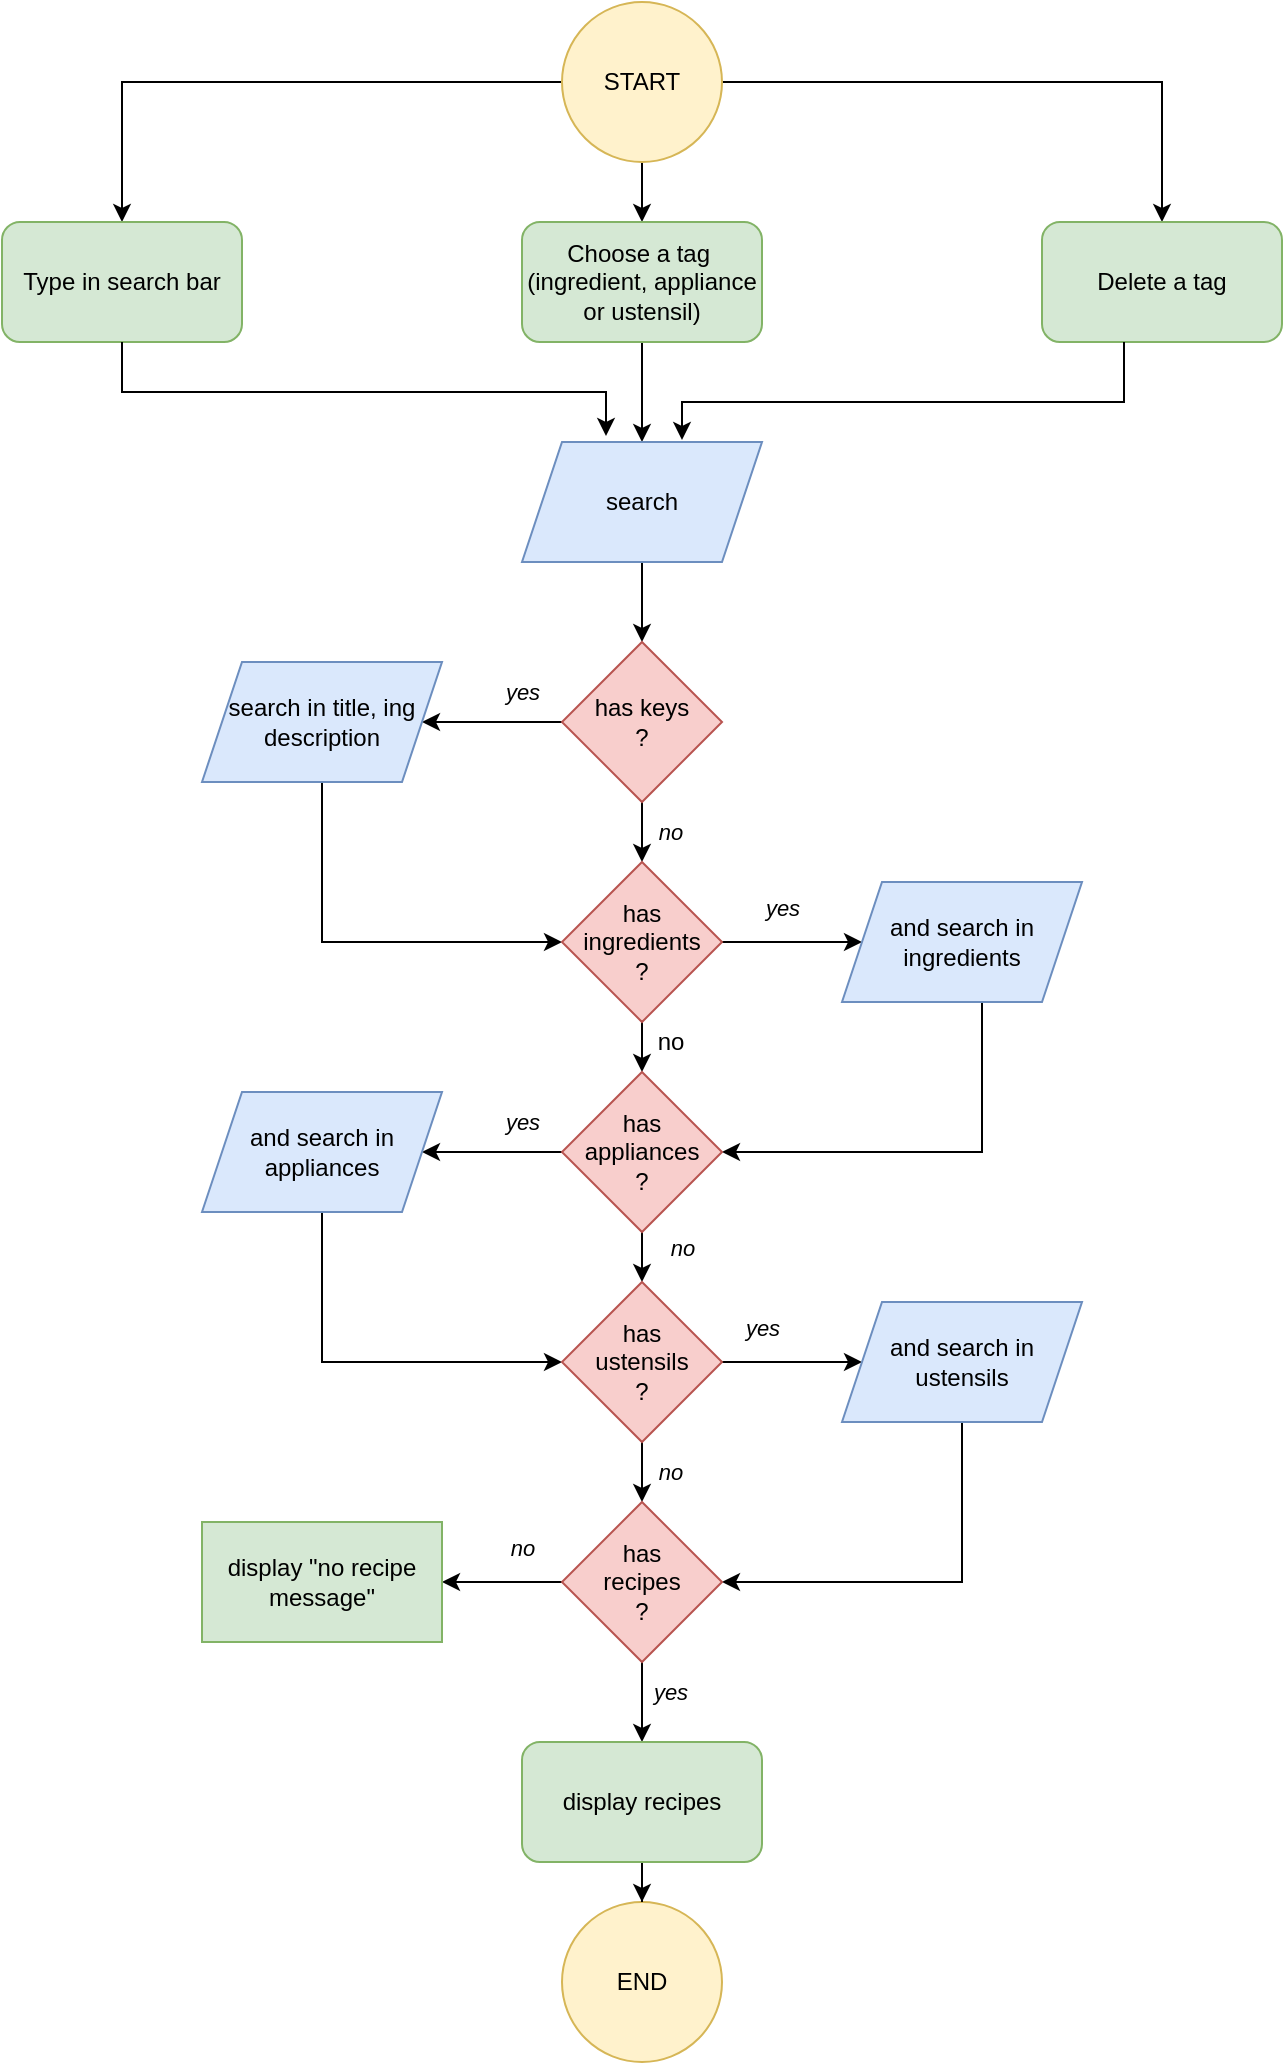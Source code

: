 <mxfile version="23.1.5" type="device">
  <diagram name="Page-1" id="wuFZ6kHBAh307e-wuZnl">
    <mxGraphModel dx="1434" dy="841" grid="1" gridSize="10" guides="1" tooltips="1" connect="1" arrows="1" fold="1" page="1" pageScale="1" pageWidth="827" pageHeight="1169" math="0" shadow="0">
      <root>
        <mxCell id="0" />
        <mxCell id="1" parent="0" />
        <mxCell id="ZK-JJepKykplz_Cc_N93-1" value="END" style="ellipse;whiteSpace=wrap;html=1;aspect=fixed;fillColor=#fff2cc;strokeColor=#d6b656;" vertex="1" parent="1">
          <mxGeometry x="380" y="960" width="80" height="80" as="geometry" />
        </mxCell>
        <mxCell id="ZK-JJepKykplz_Cc_N93-8" style="edgeStyle=orthogonalEdgeStyle;rounded=0;orthogonalLoop=1;jettySize=auto;html=1;entryX=0.5;entryY=0;entryDx=0;entryDy=0;" edge="1" parent="1" source="ZK-JJepKykplz_Cc_N93-2" target="ZK-JJepKykplz_Cc_N93-4">
          <mxGeometry relative="1" as="geometry" />
        </mxCell>
        <mxCell id="ZK-JJepKykplz_Cc_N93-9" style="edgeStyle=orthogonalEdgeStyle;rounded=0;orthogonalLoop=1;jettySize=auto;html=1;entryX=0.5;entryY=0;entryDx=0;entryDy=0;" edge="1" parent="1" source="ZK-JJepKykplz_Cc_N93-2" target="ZK-JJepKykplz_Cc_N93-5">
          <mxGeometry relative="1" as="geometry" />
        </mxCell>
        <mxCell id="ZK-JJepKykplz_Cc_N93-10" style="edgeStyle=orthogonalEdgeStyle;rounded=0;orthogonalLoop=1;jettySize=auto;html=1;" edge="1" parent="1" source="ZK-JJepKykplz_Cc_N93-2" target="ZK-JJepKykplz_Cc_N93-3">
          <mxGeometry relative="1" as="geometry" />
        </mxCell>
        <mxCell id="ZK-JJepKykplz_Cc_N93-2" value="START" style="ellipse;whiteSpace=wrap;html=1;aspect=fixed;fillColor=#fff2cc;strokeColor=#d6b656;" vertex="1" parent="1">
          <mxGeometry x="380" y="10" width="80" height="80" as="geometry" />
        </mxCell>
        <mxCell id="ZK-JJepKykplz_Cc_N93-3" value="Type in search bar" style="rounded=1;whiteSpace=wrap;html=1;fillColor=#d5e8d4;strokeColor=#82b366;" vertex="1" parent="1">
          <mxGeometry x="100" y="120" width="120" height="60" as="geometry" />
        </mxCell>
        <mxCell id="ZK-JJepKykplz_Cc_N93-16" style="edgeStyle=orthogonalEdgeStyle;rounded=0;orthogonalLoop=1;jettySize=auto;html=1;" edge="1" parent="1" source="ZK-JJepKykplz_Cc_N93-4" target="ZK-JJepKykplz_Cc_N93-6">
          <mxGeometry relative="1" as="geometry" />
        </mxCell>
        <mxCell id="ZK-JJepKykplz_Cc_N93-4" value="Choose a tag&amp;nbsp;&lt;br&gt;(ingredient, appliance or ustensil)" style="rounded=1;whiteSpace=wrap;html=1;fillColor=#d5e8d4;strokeColor=#82b366;" vertex="1" parent="1">
          <mxGeometry x="360" y="120" width="120" height="60" as="geometry" />
        </mxCell>
        <mxCell id="ZK-JJepKykplz_Cc_N93-5" value="Delete a tag" style="rounded=1;whiteSpace=wrap;html=1;fillColor=#d5e8d4;strokeColor=#82b366;" vertex="1" parent="1">
          <mxGeometry x="620" y="120" width="120" height="60" as="geometry" />
        </mxCell>
        <mxCell id="ZK-JJepKykplz_Cc_N93-17" style="edgeStyle=orthogonalEdgeStyle;rounded=0;orthogonalLoop=1;jettySize=auto;html=1;entryX=0.5;entryY=0;entryDx=0;entryDy=0;" edge="1" parent="1" source="ZK-JJepKykplz_Cc_N93-6" target="ZK-JJepKykplz_Cc_N93-7">
          <mxGeometry relative="1" as="geometry" />
        </mxCell>
        <mxCell id="ZK-JJepKykplz_Cc_N93-6" value="search" style="shape=parallelogram;perimeter=parallelogramPerimeter;whiteSpace=wrap;html=1;fixedSize=1;fillColor=#dae8fc;strokeColor=#6c8ebf;" vertex="1" parent="1">
          <mxGeometry x="360" y="230" width="120" height="60" as="geometry" />
        </mxCell>
        <mxCell id="ZK-JJepKykplz_Cc_N93-19" value="" style="edgeStyle=orthogonalEdgeStyle;rounded=0;orthogonalLoop=1;jettySize=auto;html=1;" edge="1" parent="1" source="ZK-JJepKykplz_Cc_N93-7" target="ZK-JJepKykplz_Cc_N93-18">
          <mxGeometry relative="1" as="geometry" />
        </mxCell>
        <mxCell id="ZK-JJepKykplz_Cc_N93-21" style="edgeStyle=orthogonalEdgeStyle;rounded=0;orthogonalLoop=1;jettySize=auto;html=1;entryX=0.5;entryY=0;entryDx=0;entryDy=0;" edge="1" parent="1" source="ZK-JJepKykplz_Cc_N93-7" target="ZK-JJepKykplz_Cc_N93-20">
          <mxGeometry relative="1" as="geometry" />
        </mxCell>
        <mxCell id="ZK-JJepKykplz_Cc_N93-7" value="has keys&lt;br&gt;?" style="rhombus;whiteSpace=wrap;html=1;fillColor=#f8cecc;strokeColor=#b85450;" vertex="1" parent="1">
          <mxGeometry x="380" y="330" width="80" height="80" as="geometry" />
        </mxCell>
        <mxCell id="ZK-JJepKykplz_Cc_N93-14" style="edgeStyle=orthogonalEdgeStyle;rounded=0;orthogonalLoop=1;jettySize=auto;html=1;exitX=0.5;exitY=1;exitDx=0;exitDy=0;entryX=0.35;entryY=-0.05;entryDx=0;entryDy=0;entryPerimeter=0;" edge="1" parent="1" source="ZK-JJepKykplz_Cc_N93-3" target="ZK-JJepKykplz_Cc_N93-6">
          <mxGeometry relative="1" as="geometry" />
        </mxCell>
        <mxCell id="ZK-JJepKykplz_Cc_N93-15" style="edgeStyle=orthogonalEdgeStyle;rounded=0;orthogonalLoop=1;jettySize=auto;html=1;entryX=0.825;entryY=-0.017;entryDx=0;entryDy=0;entryPerimeter=0;" edge="1" parent="1">
          <mxGeometry relative="1" as="geometry">
            <mxPoint x="661" y="180" as="sourcePoint" />
            <mxPoint x="440" y="228.98" as="targetPoint" />
            <Array as="points">
              <mxPoint x="661" y="210" />
              <mxPoint x="440" y="210" />
            </Array>
          </mxGeometry>
        </mxCell>
        <mxCell id="ZK-JJepKykplz_Cc_N93-28" style="edgeStyle=orthogonalEdgeStyle;rounded=0;orthogonalLoop=1;jettySize=auto;html=1;entryX=0;entryY=0.5;entryDx=0;entryDy=0;exitX=0.5;exitY=1;exitDx=0;exitDy=0;" edge="1" parent="1" source="ZK-JJepKykplz_Cc_N93-18" target="ZK-JJepKykplz_Cc_N93-20">
          <mxGeometry relative="1" as="geometry">
            <mxPoint x="190" y="450" as="sourcePoint" />
            <mxPoint x="260" y="560" as="targetPoint" />
            <Array as="points">
              <mxPoint x="260" y="480" />
            </Array>
          </mxGeometry>
        </mxCell>
        <mxCell id="ZK-JJepKykplz_Cc_N93-18" value="search in title, ing&lt;br&gt;description" style="shape=parallelogram;perimeter=parallelogramPerimeter;whiteSpace=wrap;html=1;fixedSize=1;fillColor=#dae8fc;strokeColor=#6c8ebf;" vertex="1" parent="1">
          <mxGeometry x="200" y="340" width="120" height="60" as="geometry" />
        </mxCell>
        <mxCell id="ZK-JJepKykplz_Cc_N93-23" value="" style="edgeStyle=orthogonalEdgeStyle;rounded=0;orthogonalLoop=1;jettySize=auto;html=1;" edge="1" parent="1" source="ZK-JJepKykplz_Cc_N93-20" target="ZK-JJepKykplz_Cc_N93-22">
          <mxGeometry relative="1" as="geometry" />
        </mxCell>
        <mxCell id="ZK-JJepKykplz_Cc_N93-33" style="edgeStyle=orthogonalEdgeStyle;rounded=0;orthogonalLoop=1;jettySize=auto;html=1;exitX=0.5;exitY=1;exitDx=0;exitDy=0;entryX=0.5;entryY=0;entryDx=0;entryDy=0;" edge="1" parent="1" source="ZK-JJepKykplz_Cc_N93-20" target="ZK-JJepKykplz_Cc_N93-29">
          <mxGeometry relative="1" as="geometry" />
        </mxCell>
        <mxCell id="ZK-JJepKykplz_Cc_N93-20" value="has&lt;br&gt;ingredients&lt;br&gt;?" style="rhombus;whiteSpace=wrap;html=1;fillColor=#f8cecc;strokeColor=#b85450;" vertex="1" parent="1">
          <mxGeometry x="380" y="440" width="80" height="80" as="geometry" />
        </mxCell>
        <mxCell id="ZK-JJepKykplz_Cc_N93-32" style="edgeStyle=orthogonalEdgeStyle;rounded=0;orthogonalLoop=1;jettySize=auto;html=1;entryX=1;entryY=0.5;entryDx=0;entryDy=0;" edge="1" parent="1" source="ZK-JJepKykplz_Cc_N93-22" target="ZK-JJepKykplz_Cc_N93-29">
          <mxGeometry relative="1" as="geometry">
            <mxPoint x="580" y="600" as="targetPoint" />
            <Array as="points">
              <mxPoint x="590" y="585" />
            </Array>
          </mxGeometry>
        </mxCell>
        <mxCell id="ZK-JJepKykplz_Cc_N93-22" value="and search in ingredients" style="shape=parallelogram;perimeter=parallelogramPerimeter;whiteSpace=wrap;html=1;fixedSize=1;fillColor=#dae8fc;strokeColor=#6c8ebf;" vertex="1" parent="1">
          <mxGeometry x="520" y="450" width="120" height="60" as="geometry" />
        </mxCell>
        <mxCell id="ZK-JJepKykplz_Cc_N93-24" value="&lt;font style=&quot;font-size: 11px;&quot;&gt;&lt;i&gt;yes&lt;/i&gt;&lt;/font&gt;" style="text;html=1;align=center;verticalAlign=middle;resizable=0;points=[];autosize=1;strokeColor=none;fillColor=none;" vertex="1" parent="1">
          <mxGeometry x="340" y="340" width="40" height="30" as="geometry" />
        </mxCell>
        <mxCell id="ZK-JJepKykplz_Cc_N93-25" value="&lt;i&gt;&lt;font style=&quot;font-size: 11px;&quot;&gt;no&lt;/font&gt;&lt;/i&gt;" style="text;html=1;align=center;verticalAlign=middle;resizable=0;points=[];autosize=1;strokeColor=none;fillColor=none;" vertex="1" parent="1">
          <mxGeometry x="414" y="410" width="40" height="30" as="geometry" />
        </mxCell>
        <mxCell id="ZK-JJepKykplz_Cc_N93-26" value="&lt;font style=&quot;font-size: 11px;&quot;&gt;&lt;i&gt;yes&lt;/i&gt;&lt;/font&gt;" style="text;html=1;align=center;verticalAlign=middle;resizable=0;points=[];autosize=1;strokeColor=none;fillColor=none;" vertex="1" parent="1">
          <mxGeometry x="470" y="448" width="40" height="30" as="geometry" />
        </mxCell>
        <mxCell id="ZK-JJepKykplz_Cc_N93-31" style="edgeStyle=orthogonalEdgeStyle;rounded=0;orthogonalLoop=1;jettySize=auto;html=1;entryX=1;entryY=0.5;entryDx=0;entryDy=0;" edge="1" parent="1" source="ZK-JJepKykplz_Cc_N93-29" target="ZK-JJepKykplz_Cc_N93-30">
          <mxGeometry relative="1" as="geometry" />
        </mxCell>
        <mxCell id="ZK-JJepKykplz_Cc_N93-37" style="edgeStyle=orthogonalEdgeStyle;rounded=0;orthogonalLoop=1;jettySize=auto;html=1;exitX=0.5;exitY=1;exitDx=0;exitDy=0;entryX=0.5;entryY=0;entryDx=0;entryDy=0;" edge="1" parent="1" source="ZK-JJepKykplz_Cc_N93-29" target="ZK-JJepKykplz_Cc_N93-36">
          <mxGeometry relative="1" as="geometry" />
        </mxCell>
        <mxCell id="ZK-JJepKykplz_Cc_N93-29" value="has appliances&lt;br&gt;?" style="rhombus;whiteSpace=wrap;html=1;fillColor=#f8cecc;strokeColor=#b85450;" vertex="1" parent="1">
          <mxGeometry x="380" y="545" width="80" height="80" as="geometry" />
        </mxCell>
        <mxCell id="ZK-JJepKykplz_Cc_N93-42" style="edgeStyle=orthogonalEdgeStyle;rounded=0;orthogonalLoop=1;jettySize=auto;html=1;entryX=0;entryY=0.5;entryDx=0;entryDy=0;" edge="1" parent="1" source="ZK-JJepKykplz_Cc_N93-30" target="ZK-JJepKykplz_Cc_N93-36">
          <mxGeometry relative="1" as="geometry">
            <mxPoint x="260" y="750" as="targetPoint" />
            <Array as="points">
              <mxPoint x="260" y="690" />
            </Array>
          </mxGeometry>
        </mxCell>
        <mxCell id="ZK-JJepKykplz_Cc_N93-30" value="and search in appliances" style="shape=parallelogram;perimeter=parallelogramPerimeter;whiteSpace=wrap;html=1;fixedSize=1;fillColor=#dae8fc;strokeColor=#6c8ebf;" vertex="1" parent="1">
          <mxGeometry x="200" y="555" width="120" height="60" as="geometry" />
        </mxCell>
        <mxCell id="ZK-JJepKykplz_Cc_N93-34" value="no" style="text;html=1;align=center;verticalAlign=middle;resizable=0;points=[];autosize=1;strokeColor=none;fillColor=none;" vertex="1" parent="1">
          <mxGeometry x="414" y="515" width="40" height="30" as="geometry" />
        </mxCell>
        <mxCell id="ZK-JJepKykplz_Cc_N93-35" value="&lt;i&gt;&lt;font style=&quot;font-size: 11px;&quot;&gt;yes&lt;/font&gt;&lt;/i&gt;" style="text;html=1;align=center;verticalAlign=middle;resizable=0;points=[];autosize=1;strokeColor=none;fillColor=none;" vertex="1" parent="1">
          <mxGeometry x="340" y="555" width="40" height="30" as="geometry" />
        </mxCell>
        <mxCell id="ZK-JJepKykplz_Cc_N93-40" style="edgeStyle=orthogonalEdgeStyle;rounded=0;orthogonalLoop=1;jettySize=auto;html=1;exitX=1;exitY=0.5;exitDx=0;exitDy=0;entryX=0;entryY=0.5;entryDx=0;entryDy=0;" edge="1" parent="1" source="ZK-JJepKykplz_Cc_N93-36" target="ZK-JJepKykplz_Cc_N93-39">
          <mxGeometry relative="1" as="geometry" />
        </mxCell>
        <mxCell id="ZK-JJepKykplz_Cc_N93-44" style="edgeStyle=orthogonalEdgeStyle;rounded=0;orthogonalLoop=1;jettySize=auto;html=1;exitX=0.5;exitY=1;exitDx=0;exitDy=0;entryX=0.5;entryY=0;entryDx=0;entryDy=0;" edge="1" parent="1" source="ZK-JJepKykplz_Cc_N93-36" target="ZK-JJepKykplz_Cc_N93-43">
          <mxGeometry relative="1" as="geometry" />
        </mxCell>
        <mxCell id="ZK-JJepKykplz_Cc_N93-36" value="has&lt;br&gt;ustensils&lt;br&gt;?" style="rhombus;whiteSpace=wrap;html=1;fillColor=#f8cecc;strokeColor=#b85450;" vertex="1" parent="1">
          <mxGeometry x="380" y="650" width="80" height="80" as="geometry" />
        </mxCell>
        <mxCell id="ZK-JJepKykplz_Cc_N93-38" value="&lt;i&gt;&lt;font style=&quot;font-size: 11px;&quot;&gt;no&lt;/font&gt;&lt;/i&gt;" style="text;html=1;align=center;verticalAlign=middle;resizable=0;points=[];autosize=1;strokeColor=none;fillColor=none;" vertex="1" parent="1">
          <mxGeometry x="420" y="618" width="40" height="30" as="geometry" />
        </mxCell>
        <mxCell id="ZK-JJepKykplz_Cc_N93-49" style="edgeStyle=orthogonalEdgeStyle;rounded=0;orthogonalLoop=1;jettySize=auto;html=1;entryX=1;entryY=0.5;entryDx=0;entryDy=0;" edge="1" parent="1" source="ZK-JJepKykplz_Cc_N93-39" target="ZK-JJepKykplz_Cc_N93-43">
          <mxGeometry relative="1" as="geometry">
            <mxPoint x="580" y="870" as="targetPoint" />
            <Array as="points">
              <mxPoint x="580" y="800" />
            </Array>
          </mxGeometry>
        </mxCell>
        <mxCell id="ZK-JJepKykplz_Cc_N93-39" value="and search in ustensils" style="shape=parallelogram;perimeter=parallelogramPerimeter;whiteSpace=wrap;html=1;fixedSize=1;fillColor=#dae8fc;strokeColor=#6c8ebf;" vertex="1" parent="1">
          <mxGeometry x="520" y="660" width="120" height="60" as="geometry" />
        </mxCell>
        <mxCell id="ZK-JJepKykplz_Cc_N93-41" value="&lt;i&gt;&lt;font style=&quot;font-size: 11px;&quot;&gt;yes&lt;/font&gt;&lt;/i&gt;" style="text;html=1;align=center;verticalAlign=middle;resizable=0;points=[];autosize=1;strokeColor=none;fillColor=none;" vertex="1" parent="1">
          <mxGeometry x="460" y="658" width="40" height="30" as="geometry" />
        </mxCell>
        <mxCell id="ZK-JJepKykplz_Cc_N93-47" value="" style="edgeStyle=orthogonalEdgeStyle;rounded=0;orthogonalLoop=1;jettySize=auto;html=1;" edge="1" parent="1" source="ZK-JJepKykplz_Cc_N93-43" target="ZK-JJepKykplz_Cc_N93-46">
          <mxGeometry relative="1" as="geometry" />
        </mxCell>
        <mxCell id="ZK-JJepKykplz_Cc_N93-51" style="edgeStyle=orthogonalEdgeStyle;rounded=0;orthogonalLoop=1;jettySize=auto;html=1;entryX=0.5;entryY=0;entryDx=0;entryDy=0;" edge="1" parent="1" source="ZK-JJepKykplz_Cc_N93-43" target="ZK-JJepKykplz_Cc_N93-50">
          <mxGeometry relative="1" as="geometry" />
        </mxCell>
        <mxCell id="ZK-JJepKykplz_Cc_N93-43" value="has&lt;br&gt;recipes&lt;br&gt;?" style="rhombus;whiteSpace=wrap;html=1;fillColor=#f8cecc;strokeColor=#b85450;" vertex="1" parent="1">
          <mxGeometry x="380" y="760" width="80" height="80" as="geometry" />
        </mxCell>
        <mxCell id="ZK-JJepKykplz_Cc_N93-45" value="&lt;i&gt;&lt;font style=&quot;font-size: 11px;&quot;&gt;no&lt;/font&gt;&lt;/i&gt;" style="text;html=1;align=center;verticalAlign=middle;resizable=0;points=[];autosize=1;strokeColor=none;fillColor=none;" vertex="1" parent="1">
          <mxGeometry x="414" y="730" width="40" height="30" as="geometry" />
        </mxCell>
        <mxCell id="ZK-JJepKykplz_Cc_N93-46" value="display &quot;no recipe message&quot;" style="whiteSpace=wrap;html=1;fillColor=#d5e8d4;strokeColor=#82b366;" vertex="1" parent="1">
          <mxGeometry x="200" y="770" width="120" height="60" as="geometry" />
        </mxCell>
        <mxCell id="ZK-JJepKykplz_Cc_N93-48" value="&lt;i&gt;&lt;font style=&quot;font-size: 11px;&quot;&gt;no&lt;/font&gt;&lt;/i&gt;" style="text;html=1;align=center;verticalAlign=middle;resizable=0;points=[];autosize=1;strokeColor=none;fillColor=none;" vertex="1" parent="1">
          <mxGeometry x="340" y="768" width="40" height="30" as="geometry" />
        </mxCell>
        <mxCell id="ZK-JJepKykplz_Cc_N93-53" style="edgeStyle=orthogonalEdgeStyle;rounded=0;orthogonalLoop=1;jettySize=auto;html=1;entryX=0.5;entryY=0;entryDx=0;entryDy=0;" edge="1" parent="1" source="ZK-JJepKykplz_Cc_N93-50" target="ZK-JJepKykplz_Cc_N93-1">
          <mxGeometry relative="1" as="geometry" />
        </mxCell>
        <mxCell id="ZK-JJepKykplz_Cc_N93-50" value="display recipes" style="rounded=1;whiteSpace=wrap;html=1;fillColor=#d5e8d4;strokeColor=#82b366;" vertex="1" parent="1">
          <mxGeometry x="360" y="880" width="120" height="60" as="geometry" />
        </mxCell>
        <mxCell id="ZK-JJepKykplz_Cc_N93-52" value="&lt;i&gt;&lt;font style=&quot;font-size: 11px;&quot;&gt;yes&lt;/font&gt;&lt;/i&gt;" style="text;html=1;align=center;verticalAlign=middle;resizable=0;points=[];autosize=1;strokeColor=none;fillColor=none;" vertex="1" parent="1">
          <mxGeometry x="414" y="840" width="40" height="30" as="geometry" />
        </mxCell>
      </root>
    </mxGraphModel>
  </diagram>
</mxfile>
